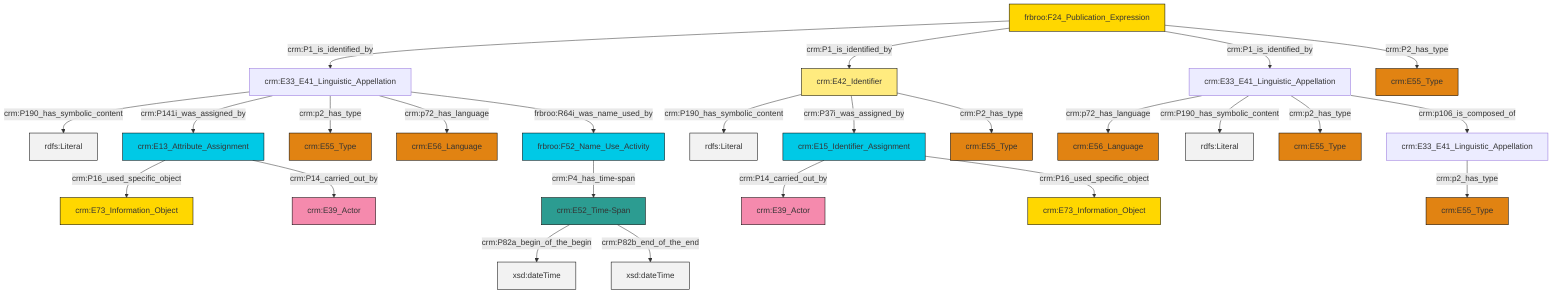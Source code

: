 graph TD
classDef Literal fill:#f2f2f2,stroke:#000000;
classDef CRM_Entity fill:#FFFFFF,stroke:#000000;
classDef Temporal_Entity fill:#00C9E6, stroke:#000000;
classDef Type fill:#E18312, stroke:#000000;
classDef Time-Span fill:#2C9C91, stroke:#000000;
classDef Appellation fill:#FFEB7F, stroke:#000000;
classDef Place fill:#008836, stroke:#000000;
classDef Persistent_Item fill:#B266B2, stroke:#000000;
classDef Conceptual_Object fill:#FFD700, stroke:#000000;
classDef Physical_Thing fill:#D2B48C, stroke:#000000;
classDef Actor fill:#f58aad, stroke:#000000;
classDef PC_Classes fill:#4ce600, stroke:#000000;
classDef Multi fill:#cccccc,stroke:#000000;

0["crm:E33_E41_Linguistic_Appellation"]:::Default -->|crm:P190_has_symbolic_content| 1[rdfs:Literal]:::Literal
2["crm:E13_Attribute_Assignment"]:::Temporal_Entity -->|crm:P16_used_specific_object| 3["crm:E73_Information_Object"]:::Conceptual_Object
4["crm:E52_Time-Span"]:::Time-Span -->|crm:P82a_begin_of_the_begin| 5[xsd:dateTime]:::Literal
6["crm:E33_E41_Linguistic_Appellation"]:::Default -->|crm:p72_has_language| 7["crm:E56_Language"]:::Type
16["frbroo:F52_Name_Use_Activity"]:::Temporal_Entity -->|crm:P4_has_time-span| 4["crm:E52_Time-Span"]:::Time-Span
6["crm:E33_E41_Linguistic_Appellation"]:::Default -->|crm:P190_has_symbolic_content| 22[rdfs:Literal]:::Literal
11["frbroo:F24_Publication_Expression"]:::Conceptual_Object -->|crm:P1_is_identified_by| 0["crm:E33_E41_Linguistic_Appellation"]:::Default
4["crm:E52_Time-Span"]:::Time-Span -->|crm:P82b_end_of_the_end| 25[xsd:dateTime]:::Literal
14["crm:E42_Identifier"]:::Appellation -->|crm:P190_has_symbolic_content| 27[rdfs:Literal]:::Literal
0["crm:E33_E41_Linguistic_Appellation"]:::Default -->|crm:P141i_was_assigned_by| 2["crm:E13_Attribute_Assignment"]:::Temporal_Entity
14["crm:E42_Identifier"]:::Appellation -->|crm:P37i_was_assigned_by| 32["crm:E15_Identifier_Assignment"]:::Temporal_Entity
32["crm:E15_Identifier_Assignment"]:::Temporal_Entity -->|crm:P14_carried_out_by| 23["crm:E39_Actor"]:::Actor
33["crm:E33_E41_Linguistic_Appellation"]:::Default -->|crm:p2_has_type| 35["crm:E55_Type"]:::Type
6["crm:E33_E41_Linguistic_Appellation"]:::Default -->|crm:p2_has_type| 17["crm:E55_Type"]:::Type
2["crm:E13_Attribute_Assignment"]:::Temporal_Entity -->|crm:P14_carried_out_by| 39["crm:E39_Actor"]:::Actor
32["crm:E15_Identifier_Assignment"]:::Temporal_Entity -->|crm:P16_used_specific_object| 19["crm:E73_Information_Object"]:::Conceptual_Object
0["crm:E33_E41_Linguistic_Appellation"]:::Default -->|crm:p2_has_type| 30["crm:E55_Type"]:::Type
11["frbroo:F24_Publication_Expression"]:::Conceptual_Object -->|crm:P1_is_identified_by| 14["crm:E42_Identifier"]:::Appellation
11["frbroo:F24_Publication_Expression"]:::Conceptual_Object -->|crm:P1_is_identified_by| 6["crm:E33_E41_Linguistic_Appellation"]:::Default
11["frbroo:F24_Publication_Expression"]:::Conceptual_Object -->|crm:P2_has_type| 8["crm:E55_Type"]:::Type
14["crm:E42_Identifier"]:::Appellation -->|crm:P2_has_type| 36["crm:E55_Type"]:::Type
0["crm:E33_E41_Linguistic_Appellation"]:::Default -->|crm:p72_has_language| 44["crm:E56_Language"]:::Type
6["crm:E33_E41_Linguistic_Appellation"]:::Default -->|crm:p106_is_composed_of| 33["crm:E33_E41_Linguistic_Appellation"]:::Default
0["crm:E33_E41_Linguistic_Appellation"]:::Default -->|frbroo:R64i_was_name_used_by| 16["frbroo:F52_Name_Use_Activity"]:::Temporal_Entity